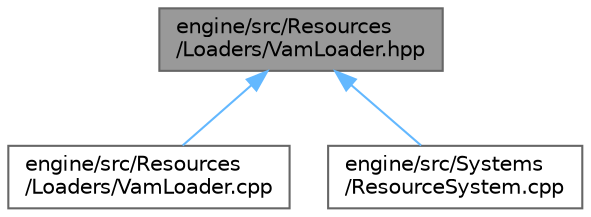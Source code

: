 digraph "engine/src/Resources/Loaders/VamLoader.hpp"
{
 // LATEX_PDF_SIZE
  bgcolor="transparent";
  edge [fontname=Helvetica,fontsize=10,labelfontname=Helvetica,labelfontsize=10];
  node [fontname=Helvetica,fontsize=10,shape=box,height=0.2,width=0.4];
  Node1 [id="Node000001",label="engine/src/Resources\l/Loaders/VamLoader.hpp",height=0.2,width=0.4,color="gray40", fillcolor="grey60", style="filled", fontcolor="black",tooltip=" "];
  Node1 -> Node2 [id="edge1_Node000001_Node000002",dir="back",color="steelblue1",style="solid",tooltip=" "];
  Node2 [id="Node000002",label="engine/src/Resources\l/Loaders/VamLoader.cpp",height=0.2,width=0.4,color="grey40", fillcolor="white", style="filled",URL="$_vam_loader_8cpp.html",tooltip=" "];
  Node1 -> Node3 [id="edge2_Node000001_Node000003",dir="back",color="steelblue1",style="solid",tooltip=" "];
  Node3 [id="Node000003",label="engine/src/Systems\l/ResourceSystem.cpp",height=0.2,width=0.4,color="grey40", fillcolor="white", style="filled",URL="$_resource_system_8cpp.html",tooltip=" "];
}

